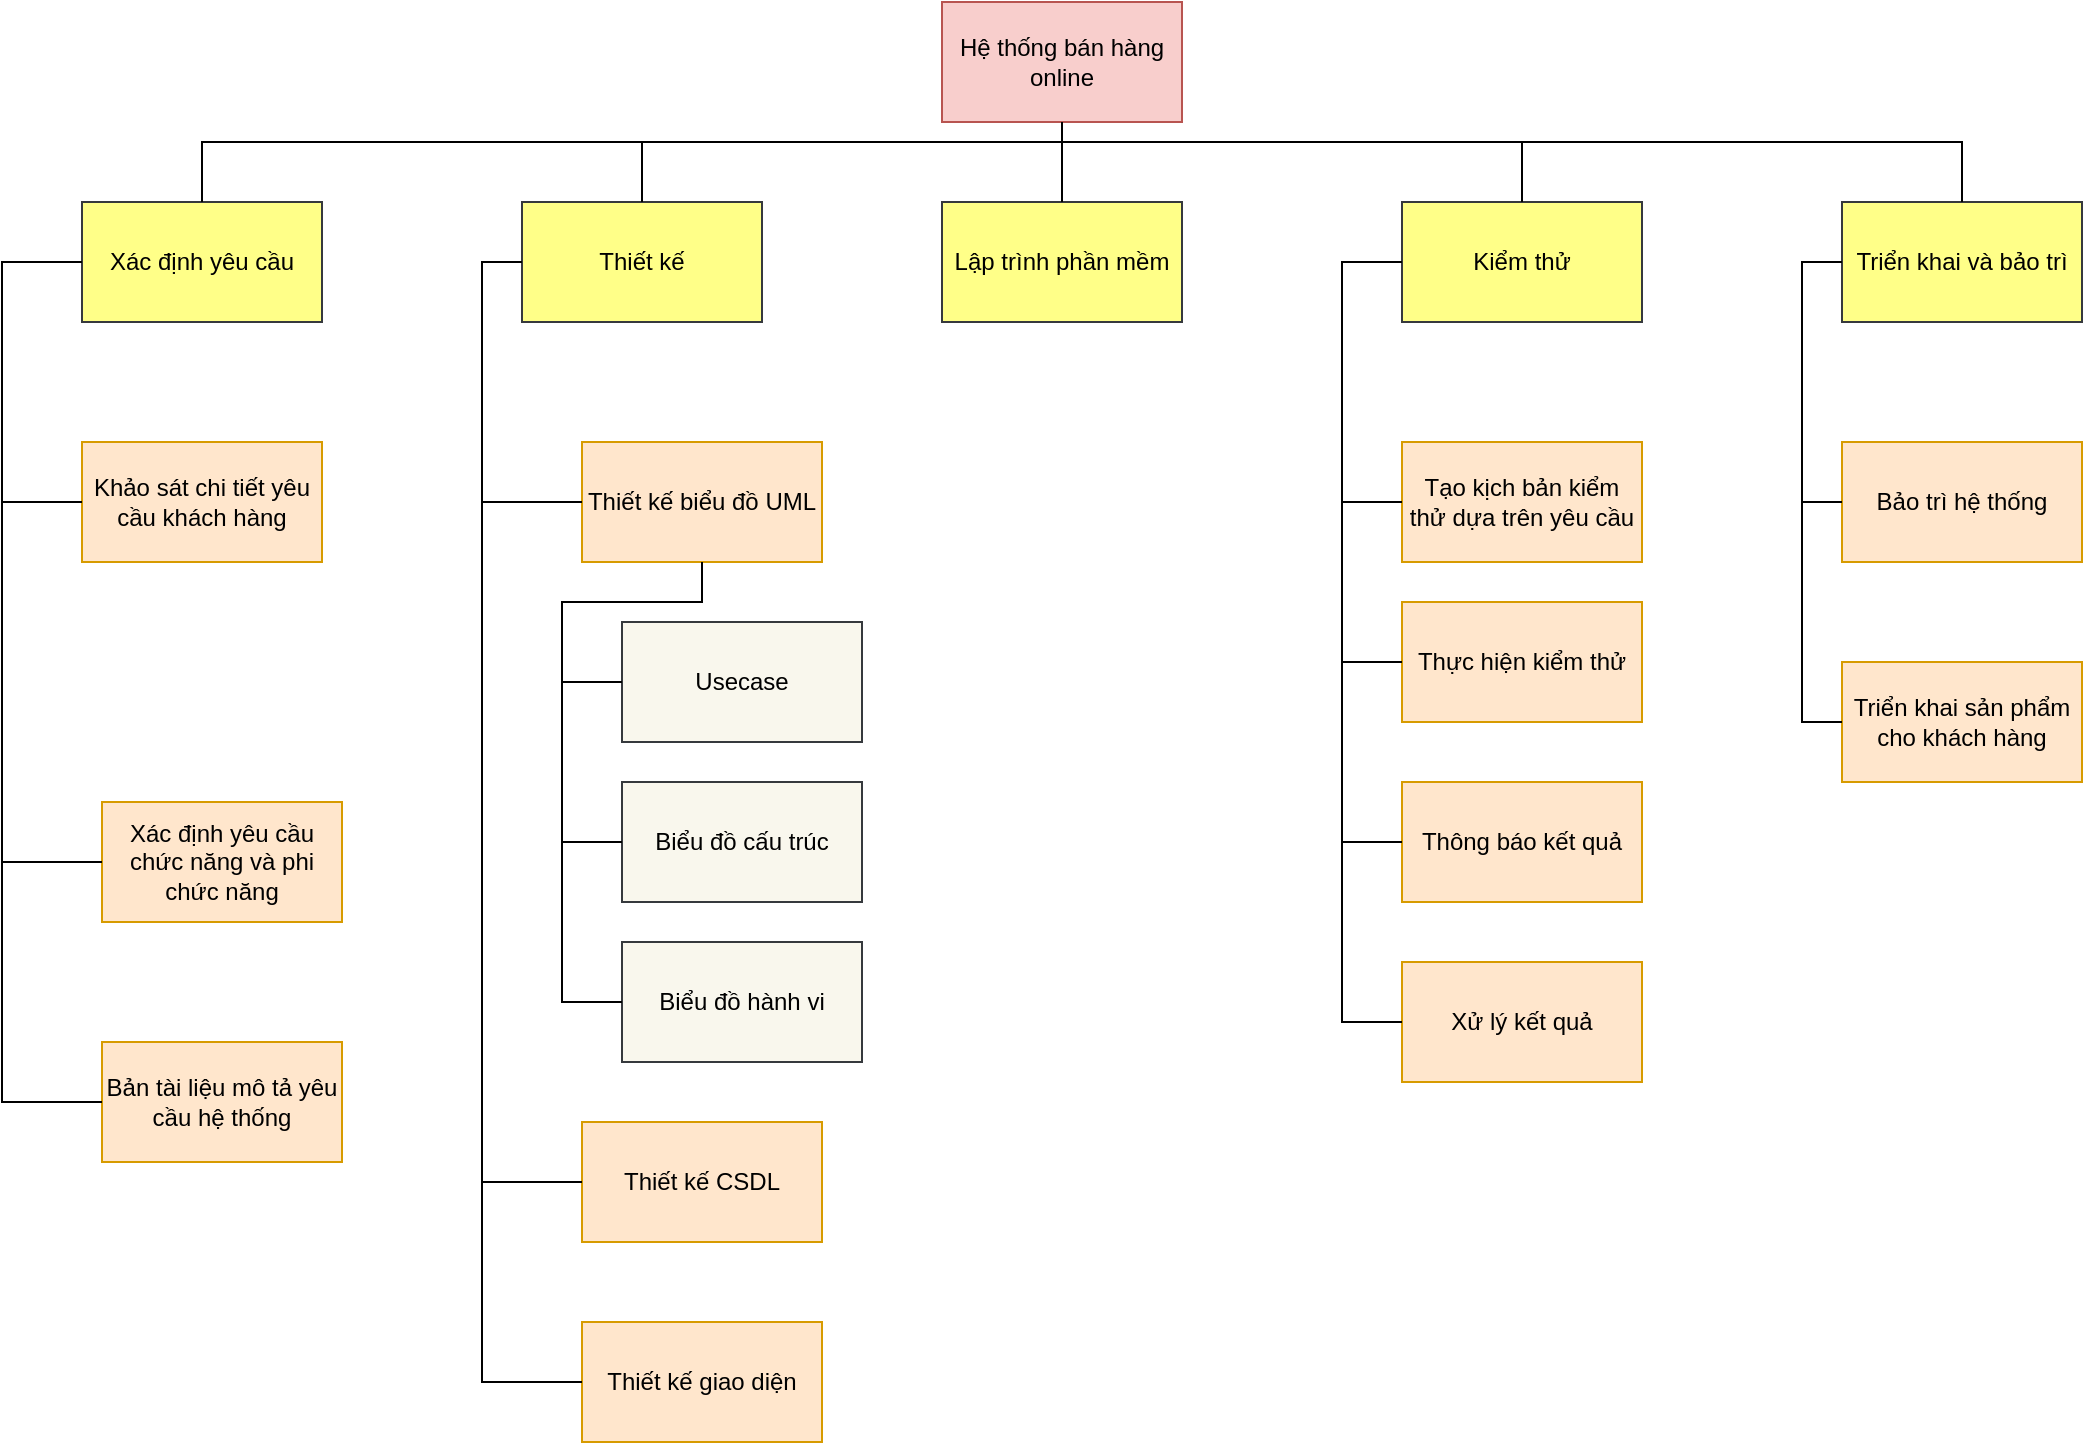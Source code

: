 <mxfile version="17.5.0" type="github"><diagram id="SM0e_7ImQZS3oMWZy6Ul" name="Page-1"><mxGraphModel dx="2264" dy="857" grid="1" gridSize="10" guides="1" tooltips="1" connect="1" arrows="1" fold="1" page="1" pageScale="1" pageWidth="850" pageHeight="1100" math="0" shadow="0"><root><mxCell id="0"/><mxCell id="1" parent="0"/><mxCell id="InlN_kmsYir0CvbymA0c-1" value="Hệ thống bán hàng online" style="rounded=0;whiteSpace=wrap;html=1;fillColor=#f8cecc;strokeColor=#b85450;" vertex="1" parent="1"><mxGeometry x="390" y="20" width="120" height="60" as="geometry"/></mxCell><mxCell id="InlN_kmsYir0CvbymA0c-2" value="Xác định yêu cầu" style="rounded=0;whiteSpace=wrap;html=1;fillColor=#ffff88;strokeColor=#36393d;" vertex="1" parent="1"><mxGeometry x="-40" y="120" width="120" height="60" as="geometry"/></mxCell><mxCell id="InlN_kmsYir0CvbymA0c-4" value="" style="endArrow=none;html=1;rounded=0;edgeStyle=orthogonalEdgeStyle;" edge="1" parent="1" source="InlN_kmsYir0CvbymA0c-2" target="InlN_kmsYir0CvbymA0c-1"><mxGeometry width="50" height="50" relative="1" as="geometry"><mxPoint x="400" y="330" as="sourcePoint"/><mxPoint x="450" y="280" as="targetPoint"/><Array as="points"><mxPoint x="20" y="90"/><mxPoint x="450" y="90"/></Array></mxGeometry></mxCell><mxCell id="InlN_kmsYir0CvbymA0c-5" value="Thiết kế" style="rounded=0;whiteSpace=wrap;html=1;fillColor=#ffff88;strokeColor=#36393d;" vertex="1" parent="1"><mxGeometry x="180" y="120" width="120" height="60" as="geometry"/></mxCell><mxCell id="InlN_kmsYir0CvbymA0c-6" value="Lập trình phần mềm" style="rounded=0;whiteSpace=wrap;html=1;fillColor=#ffff88;strokeColor=#36393d;" vertex="1" parent="1"><mxGeometry x="390" y="120" width="120" height="60" as="geometry"/></mxCell><mxCell id="InlN_kmsYir0CvbymA0c-7" value="Kiểm thử" style="rounded=0;whiteSpace=wrap;html=1;fillColor=#ffff88;strokeColor=#36393d;" vertex="1" parent="1"><mxGeometry x="620" y="120" width="120" height="60" as="geometry"/></mxCell><mxCell id="InlN_kmsYir0CvbymA0c-8" value="Triển khai và bảo trì" style="rounded=0;whiteSpace=wrap;html=1;fillColor=#ffff88;strokeColor=#36393d;" vertex="1" parent="1"><mxGeometry x="840" y="120" width="120" height="60" as="geometry"/></mxCell><mxCell id="InlN_kmsYir0CvbymA0c-9" value="" style="endArrow=none;html=1;rounded=0;edgeStyle=orthogonalEdgeStyle;" edge="1" parent="1" source="InlN_kmsYir0CvbymA0c-5" target="InlN_kmsYir0CvbymA0c-1"><mxGeometry width="50" height="50" relative="1" as="geometry"><mxPoint x="380" y="310" as="sourcePoint"/><mxPoint x="430" y="260" as="targetPoint"/><Array as="points"><mxPoint x="240" y="90"/><mxPoint x="450" y="90"/></Array></mxGeometry></mxCell><mxCell id="InlN_kmsYir0CvbymA0c-10" value="" style="endArrow=none;html=1;rounded=0;entryX=0.5;entryY=1;entryDx=0;entryDy=0;" edge="1" parent="1" source="InlN_kmsYir0CvbymA0c-6" target="InlN_kmsYir0CvbymA0c-1"><mxGeometry width="50" height="50" relative="1" as="geometry"><mxPoint x="380" y="310" as="sourcePoint"/><mxPoint x="430" y="260" as="targetPoint"/></mxGeometry></mxCell><mxCell id="InlN_kmsYir0CvbymA0c-11" value="" style="endArrow=none;html=1;rounded=0;entryX=0.5;entryY=1;entryDx=0;entryDy=0;exitX=0.5;exitY=0;exitDx=0;exitDy=0;edgeStyle=orthogonalEdgeStyle;" edge="1" parent="1" source="InlN_kmsYir0CvbymA0c-7" target="InlN_kmsYir0CvbymA0c-1"><mxGeometry width="50" height="50" relative="1" as="geometry"><mxPoint x="380" y="310" as="sourcePoint"/><mxPoint x="430" y="260" as="targetPoint"/><Array as="points"><mxPoint x="680" y="90"/><mxPoint x="450" y="90"/></Array></mxGeometry></mxCell><mxCell id="InlN_kmsYir0CvbymA0c-12" value="" style="endArrow=none;html=1;rounded=0;entryX=0.5;entryY=1;entryDx=0;entryDy=0;exitX=0.5;exitY=0;exitDx=0;exitDy=0;edgeStyle=orthogonalEdgeStyle;" edge="1" parent="1" source="InlN_kmsYir0CvbymA0c-8" target="InlN_kmsYir0CvbymA0c-1"><mxGeometry width="50" height="50" relative="1" as="geometry"><mxPoint x="380" y="310" as="sourcePoint"/><mxPoint x="430" y="260" as="targetPoint"/><Array as="points"><mxPoint x="900" y="90"/><mxPoint x="450" y="90"/></Array></mxGeometry></mxCell><mxCell id="InlN_kmsYir0CvbymA0c-13" value="Khảo sát chi tiết yêu cầu khách hàng" style="rounded=0;whiteSpace=wrap;html=1;fillColor=#ffe6cc;strokeColor=#d79b00;" vertex="1" parent="1"><mxGeometry x="-40" y="240" width="120" height="60" as="geometry"/></mxCell><mxCell id="InlN_kmsYir0CvbymA0c-18" value="" style="endArrow=none;html=1;rounded=0;entryX=0;entryY=0.5;entryDx=0;entryDy=0;exitX=0;exitY=0.5;exitDx=0;exitDy=0;edgeStyle=orthogonalEdgeStyle;" edge="1" parent="1" source="InlN_kmsYir0CvbymA0c-13" target="InlN_kmsYir0CvbymA0c-2"><mxGeometry width="50" height="50" relative="1" as="geometry"><mxPoint x="390" y="440" as="sourcePoint"/><mxPoint x="440" y="390" as="targetPoint"/><Array as="points"><mxPoint x="-80" y="270"/><mxPoint x="-80" y="150"/></Array></mxGeometry></mxCell><mxCell id="InlN_kmsYir0CvbymA0c-19" value="Xác định yêu cầu chức năng và phi chức năng" style="rounded=0;whiteSpace=wrap;html=1;fillColor=#ffe6cc;strokeColor=#d79b00;" vertex="1" parent="1"><mxGeometry x="-30" y="420" width="120" height="60" as="geometry"/></mxCell><mxCell id="InlN_kmsYir0CvbymA0c-20" value="" style="endArrow=none;html=1;rounded=0;exitX=0;exitY=0.5;exitDx=0;exitDy=0;entryX=0;entryY=0.5;entryDx=0;entryDy=0;edgeStyle=orthogonalEdgeStyle;" edge="1" parent="1" source="InlN_kmsYir0CvbymA0c-19" target="InlN_kmsYir0CvbymA0c-2"><mxGeometry width="50" height="50" relative="1" as="geometry"><mxPoint x="390" y="430" as="sourcePoint"/><mxPoint x="440" y="380" as="targetPoint"/><Array as="points"><mxPoint x="-80" y="450"/><mxPoint x="-80" y="150"/></Array></mxGeometry></mxCell><mxCell id="InlN_kmsYir0CvbymA0c-21" value="Bản tài liệu mô tả yêu cầu hệ thống" style="rounded=0;whiteSpace=wrap;html=1;fillColor=#ffe6cc;strokeColor=#d79b00;" vertex="1" parent="1"><mxGeometry x="-30" y="540" width="120" height="60" as="geometry"/></mxCell><mxCell id="InlN_kmsYir0CvbymA0c-22" value="" style="endArrow=none;html=1;rounded=0;entryX=0;entryY=0.5;entryDx=0;entryDy=0;exitX=0;exitY=0.5;exitDx=0;exitDy=0;edgeStyle=orthogonalEdgeStyle;" edge="1" parent="1" source="InlN_kmsYir0CvbymA0c-21" target="InlN_kmsYir0CvbymA0c-2"><mxGeometry width="50" height="50" relative="1" as="geometry"><mxPoint x="380" y="450" as="sourcePoint"/><mxPoint x="430" y="400" as="targetPoint"/><Array as="points"><mxPoint x="-80" y="570"/><mxPoint x="-80" y="150"/></Array></mxGeometry></mxCell><mxCell id="InlN_kmsYir0CvbymA0c-23" value="Thiết kế biểu đồ UML" style="rounded=0;whiteSpace=wrap;html=1;fillColor=#ffe6cc;strokeColor=#d79b00;" vertex="1" parent="1"><mxGeometry x="210" y="240" width="120" height="60" as="geometry"/></mxCell><mxCell id="InlN_kmsYir0CvbymA0c-24" value="" style="endArrow=none;html=1;rounded=0;entryX=0;entryY=0.5;entryDx=0;entryDy=0;exitX=0;exitY=0.5;exitDx=0;exitDy=0;edgeStyle=orthogonalEdgeStyle;" edge="1" parent="1" source="InlN_kmsYir0CvbymA0c-23" target="InlN_kmsYir0CvbymA0c-5"><mxGeometry width="50" height="50" relative="1" as="geometry"><mxPoint x="380" y="350" as="sourcePoint"/><mxPoint x="430" y="300" as="targetPoint"/><Array as="points"><mxPoint x="160" y="270"/><mxPoint x="160" y="150"/></Array></mxGeometry></mxCell><mxCell id="InlN_kmsYir0CvbymA0c-25" value="Thiết kế CSDL" style="rounded=0;whiteSpace=wrap;html=1;fillColor=#ffe6cc;strokeColor=#d79b00;" vertex="1" parent="1"><mxGeometry x="210" y="580" width="120" height="60" as="geometry"/></mxCell><mxCell id="InlN_kmsYir0CvbymA0c-26" value="" style="endArrow=none;html=1;rounded=0;entryX=0;entryY=0.5;entryDx=0;entryDy=0;exitX=0;exitY=0.5;exitDx=0;exitDy=0;edgeStyle=orthogonalEdgeStyle;" edge="1" parent="1" source="InlN_kmsYir0CvbymA0c-25" target="InlN_kmsYir0CvbymA0c-5"><mxGeometry width="50" height="50" relative="1" as="geometry"><mxPoint x="380" y="350" as="sourcePoint"/><mxPoint x="430" y="300" as="targetPoint"/><Array as="points"><mxPoint x="160" y="610"/><mxPoint x="160" y="150"/></Array></mxGeometry></mxCell><mxCell id="InlN_kmsYir0CvbymA0c-27" value="Usecase" style="rounded=0;whiteSpace=wrap;html=1;fillColor=#f9f7ed;strokeColor=#36393d;" vertex="1" parent="1"><mxGeometry x="230" y="330" width="120" height="60" as="geometry"/></mxCell><mxCell id="InlN_kmsYir0CvbymA0c-28" value="Biểu đồ cấu trúc" style="rounded=0;whiteSpace=wrap;html=1;fillColor=#f9f7ed;strokeColor=#36393d;" vertex="1" parent="1"><mxGeometry x="230" y="410" width="120" height="60" as="geometry"/></mxCell><mxCell id="InlN_kmsYir0CvbymA0c-29" value="Biểu đồ hành vi" style="rounded=0;whiteSpace=wrap;html=1;fillColor=#f9f7ed;strokeColor=#36393d;" vertex="1" parent="1"><mxGeometry x="230" y="490" width="120" height="60" as="geometry"/></mxCell><mxCell id="InlN_kmsYir0CvbymA0c-30" value="" style="endArrow=none;html=1;rounded=0;entryX=0.5;entryY=1;entryDx=0;entryDy=0;exitX=0;exitY=0.5;exitDx=0;exitDy=0;edgeStyle=orthogonalEdgeStyle;" edge="1" parent="1" source="InlN_kmsYir0CvbymA0c-27" target="InlN_kmsYir0CvbymA0c-23"><mxGeometry width="50" height="50" relative="1" as="geometry"><mxPoint x="380" y="450" as="sourcePoint"/><mxPoint x="430" y="400" as="targetPoint"/><Array as="points"><mxPoint x="200" y="360"/><mxPoint x="200" y="320"/><mxPoint x="270" y="320"/></Array></mxGeometry></mxCell><mxCell id="InlN_kmsYir0CvbymA0c-31" value="" style="endArrow=none;html=1;rounded=0;entryX=0.5;entryY=1;entryDx=0;entryDy=0;exitX=0;exitY=0.5;exitDx=0;exitDy=0;edgeStyle=orthogonalEdgeStyle;" edge="1" parent="1" source="InlN_kmsYir0CvbymA0c-28" target="InlN_kmsYir0CvbymA0c-23"><mxGeometry width="50" height="50" relative="1" as="geometry"><mxPoint x="380" y="450" as="sourcePoint"/><mxPoint x="430" y="400" as="targetPoint"/><Array as="points"><mxPoint x="200" y="440"/><mxPoint x="200" y="320"/><mxPoint x="270" y="320"/></Array></mxGeometry></mxCell><mxCell id="InlN_kmsYir0CvbymA0c-32" value="" style="endArrow=none;html=1;rounded=0;exitX=0;exitY=0.5;exitDx=0;exitDy=0;edgeStyle=orthogonalEdgeStyle;" edge="1" parent="1" source="InlN_kmsYir0CvbymA0c-29"><mxGeometry width="50" height="50" relative="1" as="geometry"><mxPoint x="380" y="450" as="sourcePoint"/><mxPoint x="270" y="300" as="targetPoint"/><Array as="points"><mxPoint x="200" y="520"/><mxPoint x="200" y="320"/><mxPoint x="270" y="320"/></Array></mxGeometry></mxCell><mxCell id="InlN_kmsYir0CvbymA0c-33" value="Thiết kế giao diện" style="rounded=0;whiteSpace=wrap;html=1;fillColor=#ffe6cc;strokeColor=#d79b00;" vertex="1" parent="1"><mxGeometry x="210" y="680" width="120" height="60" as="geometry"/></mxCell><mxCell id="InlN_kmsYir0CvbymA0c-34" value="" style="endArrow=none;html=1;rounded=0;entryX=0;entryY=0.5;entryDx=0;entryDy=0;exitX=0;exitY=0.5;exitDx=0;exitDy=0;edgeStyle=orthogonalEdgeStyle;" edge="1" parent="1" source="InlN_kmsYir0CvbymA0c-33" target="InlN_kmsYir0CvbymA0c-5"><mxGeometry width="50" height="50" relative="1" as="geometry"><mxPoint x="470" y="480" as="sourcePoint"/><mxPoint x="520" y="430" as="targetPoint"/><Array as="points"><mxPoint x="160" y="710"/><mxPoint x="160" y="150"/></Array></mxGeometry></mxCell><mxCell id="InlN_kmsYir0CvbymA0c-35" value="Tạo kịch bản kiểm thử dựa trên yêu cầu" style="rounded=0;whiteSpace=wrap;html=1;fillColor=#ffe6cc;strokeColor=#d79b00;" vertex="1" parent="1"><mxGeometry x="620" y="240" width="120" height="60" as="geometry"/></mxCell><mxCell id="InlN_kmsYir0CvbymA0c-36" value="Thực hiện kiểm thử" style="rounded=0;whiteSpace=wrap;html=1;fillColor=#ffe6cc;strokeColor=#d79b00;" vertex="1" parent="1"><mxGeometry x="620" y="320" width="120" height="60" as="geometry"/></mxCell><mxCell id="InlN_kmsYir0CvbymA0c-37" value="Thông báo kết quả" style="rounded=0;whiteSpace=wrap;html=1;fillColor=#ffe6cc;strokeColor=#d79b00;" vertex="1" parent="1"><mxGeometry x="620" y="410" width="120" height="60" as="geometry"/></mxCell><mxCell id="InlN_kmsYir0CvbymA0c-38" value="Xử lý kết quả" style="rounded=0;whiteSpace=wrap;html=1;fillColor=#ffe6cc;strokeColor=#d79b00;" vertex="1" parent="1"><mxGeometry x="620" y="500" width="120" height="60" as="geometry"/></mxCell><mxCell id="InlN_kmsYir0CvbymA0c-39" value="Bảo trì hệ thống" style="rounded=0;whiteSpace=wrap;html=1;fillColor=#ffe6cc;strokeColor=#d79b00;" vertex="1" parent="1"><mxGeometry x="840" y="240" width="120" height="60" as="geometry"/></mxCell><mxCell id="InlN_kmsYir0CvbymA0c-40" value="Triển khai sản phẩm cho khách hàng" style="rounded=0;whiteSpace=wrap;html=1;fillColor=#ffe6cc;strokeColor=#d79b00;" vertex="1" parent="1"><mxGeometry x="840" y="350" width="120" height="60" as="geometry"/></mxCell><mxCell id="InlN_kmsYir0CvbymA0c-41" value="" style="endArrow=none;html=1;rounded=0;entryX=0;entryY=0.5;entryDx=0;entryDy=0;exitX=0;exitY=0.5;exitDx=0;exitDy=0;edgeStyle=orthogonalEdgeStyle;" edge="1" parent="1" source="InlN_kmsYir0CvbymA0c-35" target="InlN_kmsYir0CvbymA0c-7"><mxGeometry width="50" height="50" relative="1" as="geometry"><mxPoint x="490" y="360" as="sourcePoint"/><mxPoint x="540" y="310" as="targetPoint"/><Array as="points"><mxPoint x="590" y="270"/><mxPoint x="590" y="150"/></Array></mxGeometry></mxCell><mxCell id="InlN_kmsYir0CvbymA0c-42" value="" style="endArrow=none;html=1;rounded=0;entryX=0;entryY=0.5;entryDx=0;entryDy=0;exitX=0;exitY=0.5;exitDx=0;exitDy=0;edgeStyle=orthogonalEdgeStyle;" edge="1" parent="1" source="InlN_kmsYir0CvbymA0c-36" target="InlN_kmsYir0CvbymA0c-7"><mxGeometry width="50" height="50" relative="1" as="geometry"><mxPoint x="490" y="360" as="sourcePoint"/><mxPoint x="540" y="310" as="targetPoint"/><Array as="points"><mxPoint x="590" y="350"/><mxPoint x="590" y="150"/></Array></mxGeometry></mxCell><mxCell id="InlN_kmsYir0CvbymA0c-43" value="" style="endArrow=none;html=1;rounded=0;entryX=0;entryY=0.5;entryDx=0;entryDy=0;exitX=0;exitY=0.5;exitDx=0;exitDy=0;edgeStyle=orthogonalEdgeStyle;" edge="1" parent="1" source="InlN_kmsYir0CvbymA0c-37" target="InlN_kmsYir0CvbymA0c-7"><mxGeometry width="50" height="50" relative="1" as="geometry"><mxPoint x="490" y="360" as="sourcePoint"/><mxPoint x="540" y="310" as="targetPoint"/><Array as="points"><mxPoint x="590" y="440"/><mxPoint x="590" y="150"/></Array></mxGeometry></mxCell><mxCell id="InlN_kmsYir0CvbymA0c-44" value="" style="endArrow=none;html=1;rounded=0;entryX=0;entryY=0.5;entryDx=0;entryDy=0;exitX=0;exitY=0.5;exitDx=0;exitDy=0;edgeStyle=orthogonalEdgeStyle;" edge="1" parent="1" source="InlN_kmsYir0CvbymA0c-38" target="InlN_kmsYir0CvbymA0c-7"><mxGeometry width="50" height="50" relative="1" as="geometry"><mxPoint x="490" y="460" as="sourcePoint"/><mxPoint x="540" y="410" as="targetPoint"/><Array as="points"><mxPoint x="590" y="530"/><mxPoint x="590" y="150"/></Array></mxGeometry></mxCell><mxCell id="InlN_kmsYir0CvbymA0c-45" value="" style="endArrow=none;html=1;rounded=0;entryX=0;entryY=0.5;entryDx=0;entryDy=0;exitX=0;exitY=0.5;exitDx=0;exitDy=0;edgeStyle=orthogonalEdgeStyle;" edge="1" parent="1" source="InlN_kmsYir0CvbymA0c-39" target="InlN_kmsYir0CvbymA0c-8"><mxGeometry width="50" height="50" relative="1" as="geometry"><mxPoint x="460" y="360" as="sourcePoint"/><mxPoint x="510" y="310" as="targetPoint"/><Array as="points"><mxPoint x="820" y="270"/><mxPoint x="820" y="150"/></Array></mxGeometry></mxCell><mxCell id="InlN_kmsYir0CvbymA0c-46" value="" style="endArrow=none;html=1;rounded=0;entryX=0;entryY=0.5;entryDx=0;entryDy=0;exitX=0;exitY=0.5;exitDx=0;exitDy=0;edgeStyle=orthogonalEdgeStyle;" edge="1" parent="1" source="InlN_kmsYir0CvbymA0c-40" target="InlN_kmsYir0CvbymA0c-8"><mxGeometry width="50" height="50" relative="1" as="geometry"><mxPoint x="460" y="360" as="sourcePoint"/><mxPoint x="510" y="310" as="targetPoint"/><Array as="points"><mxPoint x="820" y="380"/><mxPoint x="820" y="150"/></Array></mxGeometry></mxCell></root></mxGraphModel></diagram></mxfile>
